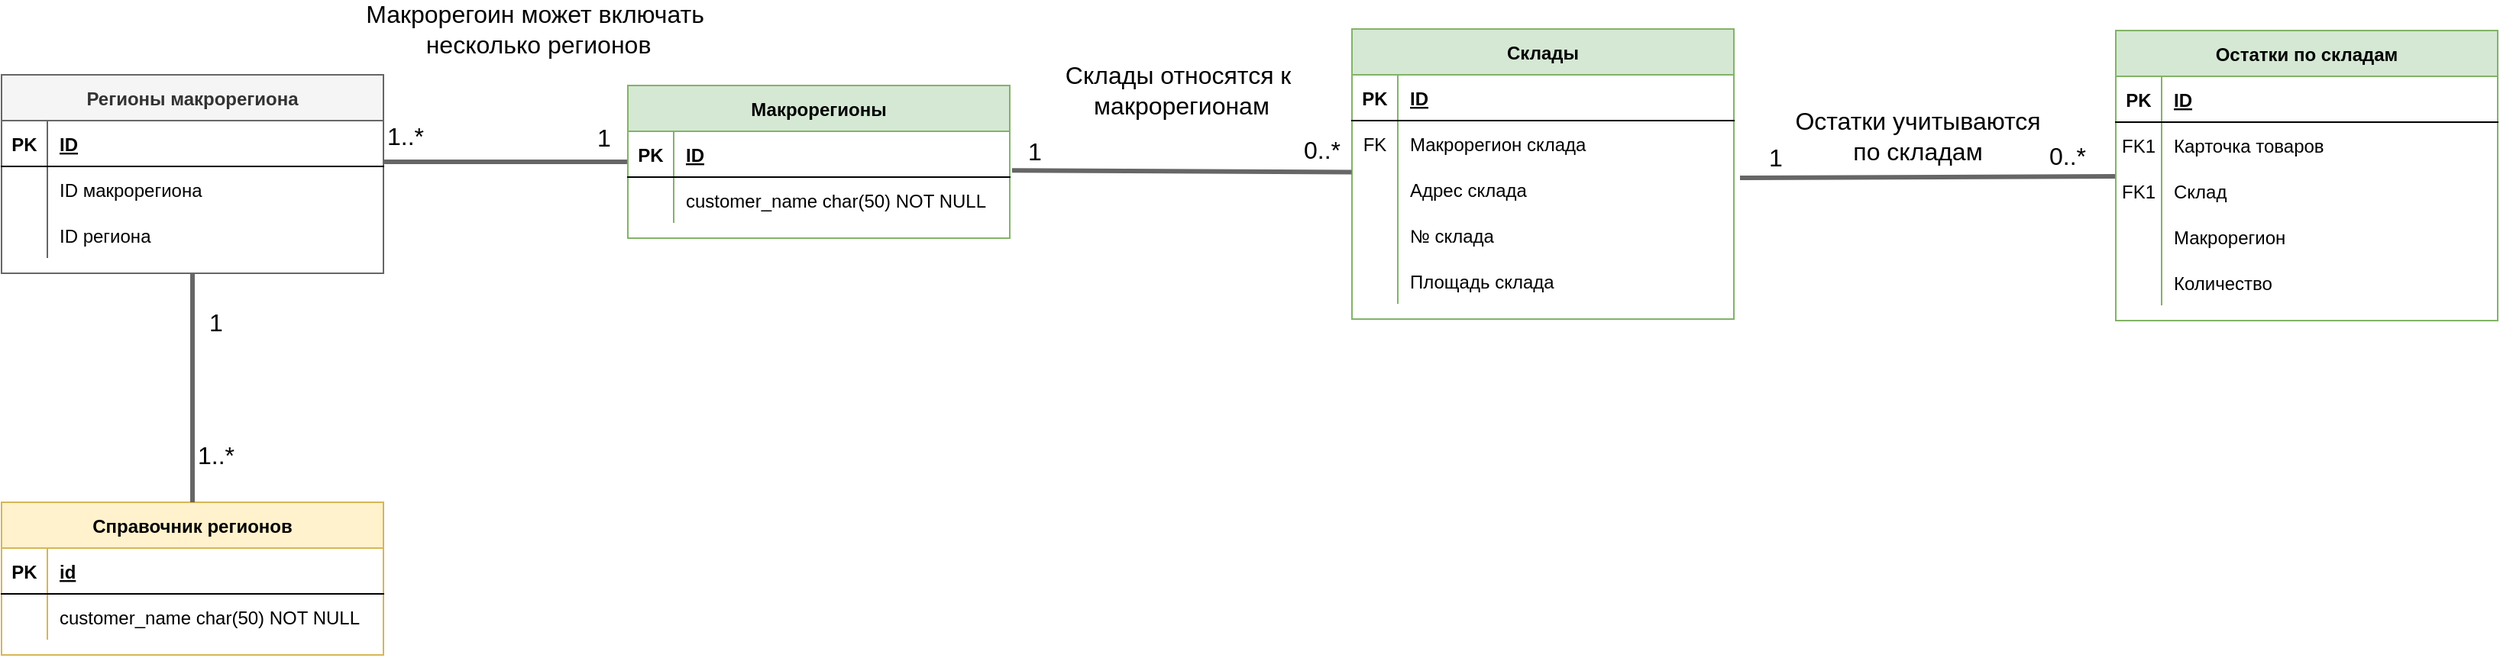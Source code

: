 <mxfile version="21.6.8" type="github">
  <diagram id="R2lEEEUBdFMjLlhIrx00" name="Page-1">
    <mxGraphModel dx="2359" dy="832" grid="1" gridSize="10" guides="1" tooltips="1" connect="1" arrows="1" fold="1" page="1" pageScale="1" pageWidth="850" pageHeight="1100" math="0" shadow="0" extFonts="Permanent Marker^https://fonts.googleapis.com/css?family=Permanent+Marker">
      <root>
        <mxCell id="0" />
        <mxCell id="1" parent="0" />
        <mxCell id="7PT09a917l3es9DR2nwb-45" style="rounded=0;orthogonalLoop=1;jettySize=auto;html=1;entryX=1.016;entryY=0.251;entryDx=0;entryDy=0;entryPerimeter=0;fillColor=#f5f5f5;strokeColor=#666666;strokeWidth=3;endArrow=none;endFill=0;" edge="1" parent="1" source="C-vyLk0tnHw3VtMMgP7b-13" target="7PT09a917l3es9DR2nwb-29">
          <mxGeometry relative="1" as="geometry" />
        </mxCell>
        <mxCell id="7PT09a917l3es9DR2nwb-49" value="1" style="edgeLabel;html=1;align=center;verticalAlign=middle;resizable=0;points=[];fontSize=16;" vertex="1" connectable="0" parent="7PT09a917l3es9DR2nwb-45">
          <mxGeometry x="0.661" y="1" relative="1" as="geometry">
            <mxPoint x="-19" y="-15" as="offset" />
          </mxGeometry>
        </mxCell>
        <mxCell id="7PT09a917l3es9DR2nwb-53" value="0..*" style="edgeLabel;html=1;align=center;verticalAlign=middle;resizable=0;points=[];fontSize=16;" vertex="1" connectable="0" parent="7PT09a917l3es9DR2nwb-45">
          <mxGeometry x="-0.697" y="-5" relative="1" as="geometry">
            <mxPoint x="5" y="-9" as="offset" />
          </mxGeometry>
        </mxCell>
        <mxCell id="7PT09a917l3es9DR2nwb-61" value="Остатки учитываются &lt;br style=&quot;font-size: 16px;&quot;&gt;по складам" style="edgeLabel;html=1;align=center;verticalAlign=middle;resizable=0;points=[];fontSize=16;" vertex="1" connectable="0" parent="7PT09a917l3es9DR2nwb-45">
          <mxGeometry x="0.272" y="-2" relative="1" as="geometry">
            <mxPoint x="26" y="-25" as="offset" />
          </mxGeometry>
        </mxCell>
        <mxCell id="C-vyLk0tnHw3VtMMgP7b-13" value="Остатки по складам" style="shape=table;startSize=30;container=1;collapsible=1;childLayout=tableLayout;fixedRows=1;rowLines=0;fontStyle=1;align=center;resizeLast=1;fillColor=#d5e8d4;strokeColor=#82b366;" parent="1" vertex="1">
          <mxGeometry x="614" y="301" width="250" height="190" as="geometry" />
        </mxCell>
        <mxCell id="C-vyLk0tnHw3VtMMgP7b-14" value="" style="shape=partialRectangle;collapsible=0;dropTarget=0;pointerEvents=0;fillColor=none;points=[[0,0.5],[1,0.5]];portConstraint=eastwest;top=0;left=0;right=0;bottom=1;" parent="C-vyLk0tnHw3VtMMgP7b-13" vertex="1">
          <mxGeometry y="30" width="250" height="30" as="geometry" />
        </mxCell>
        <mxCell id="C-vyLk0tnHw3VtMMgP7b-15" value="PK" style="shape=partialRectangle;overflow=hidden;connectable=0;fillColor=none;top=0;left=0;bottom=0;right=0;fontStyle=1;" parent="C-vyLk0tnHw3VtMMgP7b-14" vertex="1">
          <mxGeometry width="30" height="30" as="geometry">
            <mxRectangle width="30" height="30" as="alternateBounds" />
          </mxGeometry>
        </mxCell>
        <mxCell id="C-vyLk0tnHw3VtMMgP7b-16" value="ID" style="shape=partialRectangle;overflow=hidden;connectable=0;fillColor=none;top=0;left=0;bottom=0;right=0;align=left;spacingLeft=6;fontStyle=5;" parent="C-vyLk0tnHw3VtMMgP7b-14" vertex="1">
          <mxGeometry x="30" width="220" height="30" as="geometry">
            <mxRectangle width="220" height="30" as="alternateBounds" />
          </mxGeometry>
        </mxCell>
        <mxCell id="7PT09a917l3es9DR2nwb-46" value="" style="shape=partialRectangle;collapsible=0;dropTarget=0;pointerEvents=0;fillColor=none;points=[[0,0.5],[1,0.5]];portConstraint=eastwest;top=0;left=0;right=0;bottom=0;" vertex="1" parent="C-vyLk0tnHw3VtMMgP7b-13">
          <mxGeometry y="60" width="250" height="30" as="geometry" />
        </mxCell>
        <mxCell id="7PT09a917l3es9DR2nwb-47" value="FK1" style="shape=partialRectangle;overflow=hidden;connectable=0;fillColor=none;top=0;left=0;bottom=0;right=0;" vertex="1" parent="7PT09a917l3es9DR2nwb-46">
          <mxGeometry width="30" height="30" as="geometry">
            <mxRectangle width="30" height="30" as="alternateBounds" />
          </mxGeometry>
        </mxCell>
        <mxCell id="7PT09a917l3es9DR2nwb-48" value="Карточка товаров" style="shape=partialRectangle;overflow=hidden;connectable=0;fillColor=none;top=0;left=0;bottom=0;right=0;align=left;spacingLeft=6;" vertex="1" parent="7PT09a917l3es9DR2nwb-46">
          <mxGeometry x="30" width="220" height="30" as="geometry">
            <mxRectangle width="220" height="30" as="alternateBounds" />
          </mxGeometry>
        </mxCell>
        <mxCell id="C-vyLk0tnHw3VtMMgP7b-17" value="" style="shape=partialRectangle;collapsible=0;dropTarget=0;pointerEvents=0;fillColor=none;points=[[0,0.5],[1,0.5]];portConstraint=eastwest;top=0;left=0;right=0;bottom=0;" parent="C-vyLk0tnHw3VtMMgP7b-13" vertex="1">
          <mxGeometry y="90" width="250" height="30" as="geometry" />
        </mxCell>
        <mxCell id="C-vyLk0tnHw3VtMMgP7b-18" value="FK1" style="shape=partialRectangle;overflow=hidden;connectable=0;fillColor=none;top=0;left=0;bottom=0;right=0;" parent="C-vyLk0tnHw3VtMMgP7b-17" vertex="1">
          <mxGeometry width="30" height="30" as="geometry">
            <mxRectangle width="30" height="30" as="alternateBounds" />
          </mxGeometry>
        </mxCell>
        <mxCell id="C-vyLk0tnHw3VtMMgP7b-19" value="Склад" style="shape=partialRectangle;overflow=hidden;connectable=0;fillColor=none;top=0;left=0;bottom=0;right=0;align=left;spacingLeft=6;" parent="C-vyLk0tnHw3VtMMgP7b-17" vertex="1">
          <mxGeometry x="30" width="220" height="30" as="geometry">
            <mxRectangle width="220" height="30" as="alternateBounds" />
          </mxGeometry>
        </mxCell>
        <mxCell id="C-vyLk0tnHw3VtMMgP7b-20" value="" style="shape=partialRectangle;collapsible=0;dropTarget=0;pointerEvents=0;fillColor=none;points=[[0,0.5],[1,0.5]];portConstraint=eastwest;top=0;left=0;right=0;bottom=0;" parent="C-vyLk0tnHw3VtMMgP7b-13" vertex="1">
          <mxGeometry y="120" width="250" height="30" as="geometry" />
        </mxCell>
        <mxCell id="C-vyLk0tnHw3VtMMgP7b-21" value="" style="shape=partialRectangle;overflow=hidden;connectable=0;fillColor=none;top=0;left=0;bottom=0;right=0;" parent="C-vyLk0tnHw3VtMMgP7b-20" vertex="1">
          <mxGeometry width="30" height="30" as="geometry">
            <mxRectangle width="30" height="30" as="alternateBounds" />
          </mxGeometry>
        </mxCell>
        <mxCell id="C-vyLk0tnHw3VtMMgP7b-22" value="Макрорегион" style="shape=partialRectangle;overflow=hidden;connectable=0;fillColor=none;top=0;left=0;bottom=0;right=0;align=left;spacingLeft=6;" parent="C-vyLk0tnHw3VtMMgP7b-20" vertex="1">
          <mxGeometry x="30" width="220" height="30" as="geometry">
            <mxRectangle width="220" height="30" as="alternateBounds" />
          </mxGeometry>
        </mxCell>
        <mxCell id="7PT09a917l3es9DR2nwb-22" value="" style="shape=partialRectangle;collapsible=0;dropTarget=0;pointerEvents=0;fillColor=none;points=[[0,0.5],[1,0.5]];portConstraint=eastwest;top=0;left=0;right=0;bottom=0;" vertex="1" parent="C-vyLk0tnHw3VtMMgP7b-13">
          <mxGeometry y="150" width="250" height="30" as="geometry" />
        </mxCell>
        <mxCell id="7PT09a917l3es9DR2nwb-23" value="" style="shape=partialRectangle;overflow=hidden;connectable=0;fillColor=none;top=0;left=0;bottom=0;right=0;" vertex="1" parent="7PT09a917l3es9DR2nwb-22">
          <mxGeometry width="30" height="30" as="geometry">
            <mxRectangle width="30" height="30" as="alternateBounds" />
          </mxGeometry>
        </mxCell>
        <mxCell id="7PT09a917l3es9DR2nwb-24" value="Количество" style="shape=partialRectangle;overflow=hidden;connectable=0;fillColor=none;top=0;left=0;bottom=0;right=0;align=left;spacingLeft=6;" vertex="1" parent="7PT09a917l3es9DR2nwb-22">
          <mxGeometry x="30" width="220" height="30" as="geometry">
            <mxRectangle width="220" height="30" as="alternateBounds" />
          </mxGeometry>
        </mxCell>
        <mxCell id="7PT09a917l3es9DR2nwb-60" style="rounded=0;orthogonalLoop=1;jettySize=auto;html=1;entryX=1;entryY=0.9;entryDx=0;entryDy=0;entryPerimeter=0;fillColor=#f5f5f5;strokeColor=#666666;strokeWidth=3;endArrow=none;endFill=0;" edge="1" parent="1" source="7PT09a917l3es9DR2nwb-1" target="7PT09a917l3es9DR2nwb-16">
          <mxGeometry relative="1" as="geometry" />
        </mxCell>
        <mxCell id="7PT09a917l3es9DR2nwb-64" value="1..*" style="edgeLabel;html=1;align=center;verticalAlign=middle;resizable=0;points=[];fontSize=16;" vertex="1" connectable="0" parent="7PT09a917l3es9DR2nwb-60">
          <mxGeometry x="0.831" y="-2" relative="1" as="geometry">
            <mxPoint y="-15" as="offset" />
          </mxGeometry>
        </mxCell>
        <mxCell id="7PT09a917l3es9DR2nwb-65" value="Макрорегоин может включать&amp;nbsp;&lt;br style=&quot;font-size: 16px;&quot;&gt;несколько регионов" style="edgeLabel;html=1;align=center;verticalAlign=middle;resizable=0;points=[];fontSize=16;" vertex="1" connectable="0" parent="7PT09a917l3es9DR2nwb-60">
          <mxGeometry x="0.105" y="-4" relative="1" as="geometry">
            <mxPoint x="29" y="-83" as="offset" />
          </mxGeometry>
        </mxCell>
        <mxCell id="7PT09a917l3es9DR2nwb-66" value="1" style="edgeLabel;html=1;align=center;verticalAlign=middle;resizable=0;points=[];fontSize=16;" vertex="1" connectable="0" parent="7PT09a917l3es9DR2nwb-60">
          <mxGeometry x="-0.693" y="1" relative="1" as="geometry">
            <mxPoint x="8" y="-17" as="offset" />
          </mxGeometry>
        </mxCell>
        <mxCell id="7PT09a917l3es9DR2nwb-1" value="Макрорегионы" style="shape=table;startSize=30;container=1;collapsible=1;childLayout=tableLayout;fixedRows=1;rowLines=0;fontStyle=1;align=center;resizeLast=1;fillColor=#d5e8d4;strokeColor=#82b366;" vertex="1" parent="1">
          <mxGeometry x="-360" y="337" width="250" height="100" as="geometry" />
        </mxCell>
        <mxCell id="7PT09a917l3es9DR2nwb-2" value="" style="shape=partialRectangle;collapsible=0;dropTarget=0;pointerEvents=0;fillColor=none;points=[[0,0.5],[1,0.5]];portConstraint=eastwest;top=0;left=0;right=0;bottom=1;" vertex="1" parent="7PT09a917l3es9DR2nwb-1">
          <mxGeometry y="30" width="250" height="30" as="geometry" />
        </mxCell>
        <mxCell id="7PT09a917l3es9DR2nwb-3" value="PK" style="shape=partialRectangle;overflow=hidden;connectable=0;fillColor=none;top=0;left=0;bottom=0;right=0;fontStyle=1;" vertex="1" parent="7PT09a917l3es9DR2nwb-2">
          <mxGeometry width="30" height="30" as="geometry">
            <mxRectangle width="30" height="30" as="alternateBounds" />
          </mxGeometry>
        </mxCell>
        <mxCell id="7PT09a917l3es9DR2nwb-4" value="ID" style="shape=partialRectangle;overflow=hidden;connectable=0;fillColor=none;top=0;left=0;bottom=0;right=0;align=left;spacingLeft=6;fontStyle=5;" vertex="1" parent="7PT09a917l3es9DR2nwb-2">
          <mxGeometry x="30" width="220" height="30" as="geometry">
            <mxRectangle width="220" height="30" as="alternateBounds" />
          </mxGeometry>
        </mxCell>
        <mxCell id="7PT09a917l3es9DR2nwb-5" value="" style="shape=partialRectangle;collapsible=0;dropTarget=0;pointerEvents=0;fillColor=none;points=[[0,0.5],[1,0.5]];portConstraint=eastwest;top=0;left=0;right=0;bottom=0;" vertex="1" parent="7PT09a917l3es9DR2nwb-1">
          <mxGeometry y="60" width="250" height="30" as="geometry" />
        </mxCell>
        <mxCell id="7PT09a917l3es9DR2nwb-6" value="" style="shape=partialRectangle;overflow=hidden;connectable=0;fillColor=none;top=0;left=0;bottom=0;right=0;" vertex="1" parent="7PT09a917l3es9DR2nwb-5">
          <mxGeometry width="30" height="30" as="geometry">
            <mxRectangle width="30" height="30" as="alternateBounds" />
          </mxGeometry>
        </mxCell>
        <mxCell id="7PT09a917l3es9DR2nwb-7" value="customer_name char(50) NOT NULL" style="shape=partialRectangle;overflow=hidden;connectable=0;fillColor=none;top=0;left=0;bottom=0;right=0;align=left;spacingLeft=6;" vertex="1" parent="7PT09a917l3es9DR2nwb-5">
          <mxGeometry x="30" width="220" height="30" as="geometry">
            <mxRectangle width="220" height="30" as="alternateBounds" />
          </mxGeometry>
        </mxCell>
        <mxCell id="7PT09a917l3es9DR2nwb-8" value="Справочник регионов" style="shape=table;startSize=30;container=1;collapsible=1;childLayout=tableLayout;fixedRows=1;rowLines=0;fontStyle=1;align=center;resizeLast=1;fillColor=#fff2cc;strokeColor=#d6b656;" vertex="1" parent="1">
          <mxGeometry x="-770" y="610" width="250" height="100" as="geometry" />
        </mxCell>
        <mxCell id="7PT09a917l3es9DR2nwb-9" value="" style="shape=partialRectangle;collapsible=0;dropTarget=0;pointerEvents=0;fillColor=none;points=[[0,0.5],[1,0.5]];portConstraint=eastwest;top=0;left=0;right=0;bottom=1;" vertex="1" parent="7PT09a917l3es9DR2nwb-8">
          <mxGeometry y="30" width="250" height="30" as="geometry" />
        </mxCell>
        <mxCell id="7PT09a917l3es9DR2nwb-10" value="PK" style="shape=partialRectangle;overflow=hidden;connectable=0;fillColor=none;top=0;left=0;bottom=0;right=0;fontStyle=1;" vertex="1" parent="7PT09a917l3es9DR2nwb-9">
          <mxGeometry width="30" height="30" as="geometry">
            <mxRectangle width="30" height="30" as="alternateBounds" />
          </mxGeometry>
        </mxCell>
        <mxCell id="7PT09a917l3es9DR2nwb-11" value="id" style="shape=partialRectangle;overflow=hidden;connectable=0;fillColor=none;top=0;left=0;bottom=0;right=0;align=left;spacingLeft=6;fontStyle=5;" vertex="1" parent="7PT09a917l3es9DR2nwb-9">
          <mxGeometry x="30" width="220" height="30" as="geometry">
            <mxRectangle width="220" height="30" as="alternateBounds" />
          </mxGeometry>
        </mxCell>
        <mxCell id="7PT09a917l3es9DR2nwb-12" value="" style="shape=partialRectangle;collapsible=0;dropTarget=0;pointerEvents=0;fillColor=none;points=[[0,0.5],[1,0.5]];portConstraint=eastwest;top=0;left=0;right=0;bottom=0;" vertex="1" parent="7PT09a917l3es9DR2nwb-8">
          <mxGeometry y="60" width="250" height="30" as="geometry" />
        </mxCell>
        <mxCell id="7PT09a917l3es9DR2nwb-13" value="" style="shape=partialRectangle;overflow=hidden;connectable=0;fillColor=none;top=0;left=0;bottom=0;right=0;" vertex="1" parent="7PT09a917l3es9DR2nwb-12">
          <mxGeometry width="30" height="30" as="geometry">
            <mxRectangle width="30" height="30" as="alternateBounds" />
          </mxGeometry>
        </mxCell>
        <mxCell id="7PT09a917l3es9DR2nwb-14" value="customer_name char(50) NOT NULL" style="shape=partialRectangle;overflow=hidden;connectable=0;fillColor=none;top=0;left=0;bottom=0;right=0;align=left;spacingLeft=6;" vertex="1" parent="7PT09a917l3es9DR2nwb-12">
          <mxGeometry x="30" width="220" height="30" as="geometry">
            <mxRectangle width="220" height="30" as="alternateBounds" />
          </mxGeometry>
        </mxCell>
        <mxCell id="7PT09a917l3es9DR2nwb-57" style="edgeStyle=orthogonalEdgeStyle;rounded=0;orthogonalLoop=1;jettySize=auto;html=1;endArrow=none;endFill=0;fillColor=#f5f5f5;strokeColor=#666666;strokeWidth=3;" edge="1" parent="1" source="7PT09a917l3es9DR2nwb-15" target="7PT09a917l3es9DR2nwb-8">
          <mxGeometry relative="1" as="geometry" />
        </mxCell>
        <mxCell id="7PT09a917l3es9DR2nwb-58" value="1" style="edgeLabel;html=1;align=center;verticalAlign=middle;resizable=0;points=[];fontSize=16;" vertex="1" connectable="0" parent="7PT09a917l3es9DR2nwb-57">
          <mxGeometry x="-0.611" y="-1" relative="1" as="geometry">
            <mxPoint x="16" y="3" as="offset" />
          </mxGeometry>
        </mxCell>
        <mxCell id="7PT09a917l3es9DR2nwb-59" value="1..*" style="edgeLabel;html=1;align=center;verticalAlign=middle;resizable=0;points=[];fontSize=16;" vertex="1" connectable="0" parent="7PT09a917l3es9DR2nwb-57">
          <mxGeometry x="0.499" y="-1" relative="1" as="geometry">
            <mxPoint x="16" y="6" as="offset" />
          </mxGeometry>
        </mxCell>
        <mxCell id="7PT09a917l3es9DR2nwb-15" value="Регионы макрорегиона" style="shape=table;startSize=30;container=1;collapsible=1;childLayout=tableLayout;fixedRows=1;rowLines=0;fontStyle=1;align=center;resizeLast=1;fillColor=#f5f5f5;strokeColor=#666666;fontColor=#333333;" vertex="1" parent="1">
          <mxGeometry x="-770" y="330" width="250" height="130" as="geometry" />
        </mxCell>
        <mxCell id="7PT09a917l3es9DR2nwb-16" value="" style="shape=partialRectangle;collapsible=0;dropTarget=0;pointerEvents=0;fillColor=none;points=[[0,0.5],[1,0.5]];portConstraint=eastwest;top=0;left=0;right=0;bottom=1;" vertex="1" parent="7PT09a917l3es9DR2nwb-15">
          <mxGeometry y="30" width="250" height="30" as="geometry" />
        </mxCell>
        <mxCell id="7PT09a917l3es9DR2nwb-17" value="PK" style="shape=partialRectangle;overflow=hidden;connectable=0;fillColor=none;top=0;left=0;bottom=0;right=0;fontStyle=1;" vertex="1" parent="7PT09a917l3es9DR2nwb-16">
          <mxGeometry width="30" height="30" as="geometry">
            <mxRectangle width="30" height="30" as="alternateBounds" />
          </mxGeometry>
        </mxCell>
        <mxCell id="7PT09a917l3es9DR2nwb-18" value="ID" style="shape=partialRectangle;overflow=hidden;connectable=0;fillColor=none;top=0;left=0;bottom=0;right=0;align=left;spacingLeft=6;fontStyle=5;" vertex="1" parent="7PT09a917l3es9DR2nwb-16">
          <mxGeometry x="30" width="220" height="30" as="geometry">
            <mxRectangle width="220" height="30" as="alternateBounds" />
          </mxGeometry>
        </mxCell>
        <mxCell id="7PT09a917l3es9DR2nwb-19" value="" style="shape=partialRectangle;collapsible=0;dropTarget=0;pointerEvents=0;fillColor=none;points=[[0,0.5],[1,0.5]];portConstraint=eastwest;top=0;left=0;right=0;bottom=0;" vertex="1" parent="7PT09a917l3es9DR2nwb-15">
          <mxGeometry y="60" width="250" height="30" as="geometry" />
        </mxCell>
        <mxCell id="7PT09a917l3es9DR2nwb-20" value="" style="shape=partialRectangle;overflow=hidden;connectable=0;fillColor=none;top=0;left=0;bottom=0;right=0;" vertex="1" parent="7PT09a917l3es9DR2nwb-19">
          <mxGeometry width="30" height="30" as="geometry">
            <mxRectangle width="30" height="30" as="alternateBounds" />
          </mxGeometry>
        </mxCell>
        <mxCell id="7PT09a917l3es9DR2nwb-21" value="ID макрорегиона" style="shape=partialRectangle;overflow=hidden;connectable=0;fillColor=none;top=0;left=0;bottom=0;right=0;align=left;spacingLeft=6;" vertex="1" parent="7PT09a917l3es9DR2nwb-19">
          <mxGeometry x="30" width="220" height="30" as="geometry">
            <mxRectangle width="220" height="30" as="alternateBounds" />
          </mxGeometry>
        </mxCell>
        <mxCell id="7PT09a917l3es9DR2nwb-54" value="" style="shape=partialRectangle;collapsible=0;dropTarget=0;pointerEvents=0;fillColor=none;points=[[0,0.5],[1,0.5]];portConstraint=eastwest;top=0;left=0;right=0;bottom=0;" vertex="1" parent="7PT09a917l3es9DR2nwb-15">
          <mxGeometry y="90" width="250" height="30" as="geometry" />
        </mxCell>
        <mxCell id="7PT09a917l3es9DR2nwb-55" value="" style="shape=partialRectangle;overflow=hidden;connectable=0;fillColor=none;top=0;left=0;bottom=0;right=0;" vertex="1" parent="7PT09a917l3es9DR2nwb-54">
          <mxGeometry width="30" height="30" as="geometry">
            <mxRectangle width="30" height="30" as="alternateBounds" />
          </mxGeometry>
        </mxCell>
        <mxCell id="7PT09a917l3es9DR2nwb-56" value="ID региона" style="shape=partialRectangle;overflow=hidden;connectable=0;fillColor=none;top=0;left=0;bottom=0;right=0;align=left;spacingLeft=6;" vertex="1" parent="7PT09a917l3es9DR2nwb-54">
          <mxGeometry x="30" width="220" height="30" as="geometry">
            <mxRectangle width="220" height="30" as="alternateBounds" />
          </mxGeometry>
        </mxCell>
        <mxCell id="7PT09a917l3es9DR2nwb-25" value="Склады" style="shape=table;startSize=30;container=1;collapsible=1;childLayout=tableLayout;fixedRows=1;rowLines=0;fontStyle=1;align=center;resizeLast=1;fillColor=#d5e8d4;strokeColor=#82b366;" vertex="1" parent="1">
          <mxGeometry x="114" y="300" width="250" height="190" as="geometry" />
        </mxCell>
        <mxCell id="7PT09a917l3es9DR2nwb-26" value="" style="shape=partialRectangle;collapsible=0;dropTarget=0;pointerEvents=0;fillColor=none;points=[[0,0.5],[1,0.5]];portConstraint=eastwest;top=0;left=0;right=0;bottom=1;" vertex="1" parent="7PT09a917l3es9DR2nwb-25">
          <mxGeometry y="30" width="250" height="30" as="geometry" />
        </mxCell>
        <mxCell id="7PT09a917l3es9DR2nwb-27" value="PK" style="shape=partialRectangle;overflow=hidden;connectable=0;fillColor=none;top=0;left=0;bottom=0;right=0;fontStyle=1;" vertex="1" parent="7PT09a917l3es9DR2nwb-26">
          <mxGeometry width="30" height="30" as="geometry">
            <mxRectangle width="30" height="30" as="alternateBounds" />
          </mxGeometry>
        </mxCell>
        <mxCell id="7PT09a917l3es9DR2nwb-28" value="ID" style="shape=partialRectangle;overflow=hidden;connectable=0;fillColor=none;top=0;left=0;bottom=0;right=0;align=left;spacingLeft=6;fontStyle=5;" vertex="1" parent="7PT09a917l3es9DR2nwb-26">
          <mxGeometry x="30" width="220" height="30" as="geometry">
            <mxRectangle width="220" height="30" as="alternateBounds" />
          </mxGeometry>
        </mxCell>
        <mxCell id="7PT09a917l3es9DR2nwb-38" value="" style="shape=partialRectangle;collapsible=0;dropTarget=0;pointerEvents=0;fillColor=none;points=[[0,0.5],[1,0.5]];portConstraint=eastwest;top=0;left=0;right=0;bottom=0;" vertex="1" parent="7PT09a917l3es9DR2nwb-25">
          <mxGeometry y="60" width="250" height="30" as="geometry" />
        </mxCell>
        <mxCell id="7PT09a917l3es9DR2nwb-39" value="FK" style="shape=partialRectangle;overflow=hidden;connectable=0;fillColor=none;top=0;left=0;bottom=0;right=0;" vertex="1" parent="7PT09a917l3es9DR2nwb-38">
          <mxGeometry width="30" height="30" as="geometry">
            <mxRectangle width="30" height="30" as="alternateBounds" />
          </mxGeometry>
        </mxCell>
        <mxCell id="7PT09a917l3es9DR2nwb-40" value="Макрорегион склада" style="shape=partialRectangle;overflow=hidden;connectable=0;fillColor=none;top=0;left=0;bottom=0;right=0;align=left;spacingLeft=6;" vertex="1" parent="7PT09a917l3es9DR2nwb-38">
          <mxGeometry x="30" width="220" height="30" as="geometry">
            <mxRectangle width="220" height="30" as="alternateBounds" />
          </mxGeometry>
        </mxCell>
        <mxCell id="7PT09a917l3es9DR2nwb-29" value="" style="shape=partialRectangle;collapsible=0;dropTarget=0;pointerEvents=0;fillColor=none;points=[[0,0.5],[1,0.5]];portConstraint=eastwest;top=0;left=0;right=0;bottom=0;" vertex="1" parent="7PT09a917l3es9DR2nwb-25">
          <mxGeometry y="90" width="250" height="30" as="geometry" />
        </mxCell>
        <mxCell id="7PT09a917l3es9DR2nwb-30" value="" style="shape=partialRectangle;overflow=hidden;connectable=0;fillColor=none;top=0;left=0;bottom=0;right=0;" vertex="1" parent="7PT09a917l3es9DR2nwb-29">
          <mxGeometry width="30" height="30" as="geometry">
            <mxRectangle width="30" height="30" as="alternateBounds" />
          </mxGeometry>
        </mxCell>
        <mxCell id="7PT09a917l3es9DR2nwb-31" value="Адрес склада" style="shape=partialRectangle;overflow=hidden;connectable=0;fillColor=none;top=0;left=0;bottom=0;right=0;align=left;spacingLeft=6;" vertex="1" parent="7PT09a917l3es9DR2nwb-29">
          <mxGeometry x="30" width="220" height="30" as="geometry">
            <mxRectangle width="220" height="30" as="alternateBounds" />
          </mxGeometry>
        </mxCell>
        <mxCell id="7PT09a917l3es9DR2nwb-32" value="" style="shape=partialRectangle;collapsible=0;dropTarget=0;pointerEvents=0;fillColor=none;points=[[0,0.5],[1,0.5]];portConstraint=eastwest;top=0;left=0;right=0;bottom=0;" vertex="1" parent="7PT09a917l3es9DR2nwb-25">
          <mxGeometry y="120" width="250" height="30" as="geometry" />
        </mxCell>
        <mxCell id="7PT09a917l3es9DR2nwb-33" value="" style="shape=partialRectangle;overflow=hidden;connectable=0;fillColor=none;top=0;left=0;bottom=0;right=0;" vertex="1" parent="7PT09a917l3es9DR2nwb-32">
          <mxGeometry width="30" height="30" as="geometry">
            <mxRectangle width="30" height="30" as="alternateBounds" />
          </mxGeometry>
        </mxCell>
        <mxCell id="7PT09a917l3es9DR2nwb-34" value="№ склада" style="shape=partialRectangle;overflow=hidden;connectable=0;fillColor=none;top=0;left=0;bottom=0;right=0;align=left;spacingLeft=6;" vertex="1" parent="7PT09a917l3es9DR2nwb-32">
          <mxGeometry x="30" width="220" height="30" as="geometry">
            <mxRectangle width="220" height="30" as="alternateBounds" />
          </mxGeometry>
        </mxCell>
        <mxCell id="7PT09a917l3es9DR2nwb-35" value="" style="shape=partialRectangle;collapsible=0;dropTarget=0;pointerEvents=0;fillColor=none;points=[[0,0.5],[1,0.5]];portConstraint=eastwest;top=0;left=0;right=0;bottom=0;" vertex="1" parent="7PT09a917l3es9DR2nwb-25">
          <mxGeometry y="150" width="250" height="30" as="geometry" />
        </mxCell>
        <mxCell id="7PT09a917l3es9DR2nwb-36" value="" style="shape=partialRectangle;overflow=hidden;connectable=0;fillColor=none;top=0;left=0;bottom=0;right=0;" vertex="1" parent="7PT09a917l3es9DR2nwb-35">
          <mxGeometry width="30" height="30" as="geometry">
            <mxRectangle width="30" height="30" as="alternateBounds" />
          </mxGeometry>
        </mxCell>
        <mxCell id="7PT09a917l3es9DR2nwb-37" value="Площадь склада" style="shape=partialRectangle;overflow=hidden;connectable=0;fillColor=none;top=0;left=0;bottom=0;right=0;align=left;spacingLeft=6;" vertex="1" parent="7PT09a917l3es9DR2nwb-35">
          <mxGeometry x="30" width="220" height="30" as="geometry">
            <mxRectangle width="220" height="30" as="alternateBounds" />
          </mxGeometry>
        </mxCell>
        <mxCell id="7PT09a917l3es9DR2nwb-41" style="rounded=0;orthogonalLoop=1;jettySize=auto;html=1;entryX=1.006;entryY=0.854;entryDx=0;entryDy=0;exitX=-0.001;exitY=0.124;exitDx=0;exitDy=0;fillColor=#f5f5f5;strokeColor=#666666;endArrow=none;endFill=0;strokeWidth=3;exitPerimeter=0;entryPerimeter=0;" edge="1" parent="1" source="7PT09a917l3es9DR2nwb-29" target="7PT09a917l3es9DR2nwb-2">
          <mxGeometry relative="1" as="geometry" />
        </mxCell>
        <mxCell id="7PT09a917l3es9DR2nwb-42" value="1" style="edgeLabel;html=1;align=center;verticalAlign=middle;resizable=0;points=[];fontSize=16;" vertex="1" connectable="0" parent="7PT09a917l3es9DR2nwb-41">
          <mxGeometry x="0.84" y="1" relative="1" as="geometry">
            <mxPoint x="-3" y="-14" as="offset" />
          </mxGeometry>
        </mxCell>
        <mxCell id="7PT09a917l3es9DR2nwb-43" value="0..*" style="edgeLabel;html=1;align=center;verticalAlign=middle;resizable=0;points=[];fontSize=16;" vertex="1" connectable="0" parent="7PT09a917l3es9DR2nwb-41">
          <mxGeometry x="-0.873" relative="1" as="geometry">
            <mxPoint x="-6" y="-15" as="offset" />
          </mxGeometry>
        </mxCell>
        <mxCell id="7PT09a917l3es9DR2nwb-62" value="Склады относятся к&amp;nbsp;&lt;br style=&quot;font-size: 16px;&quot;&gt;макрорегионам" style="edgeLabel;html=1;align=center;verticalAlign=middle;resizable=0;points=[];fontSize=16;" vertex="1" connectable="0" parent="7PT09a917l3es9DR2nwb-41">
          <mxGeometry x="0.061" y="3" relative="1" as="geometry">
            <mxPoint x="6" y="-56" as="offset" />
          </mxGeometry>
        </mxCell>
      </root>
    </mxGraphModel>
  </diagram>
</mxfile>
